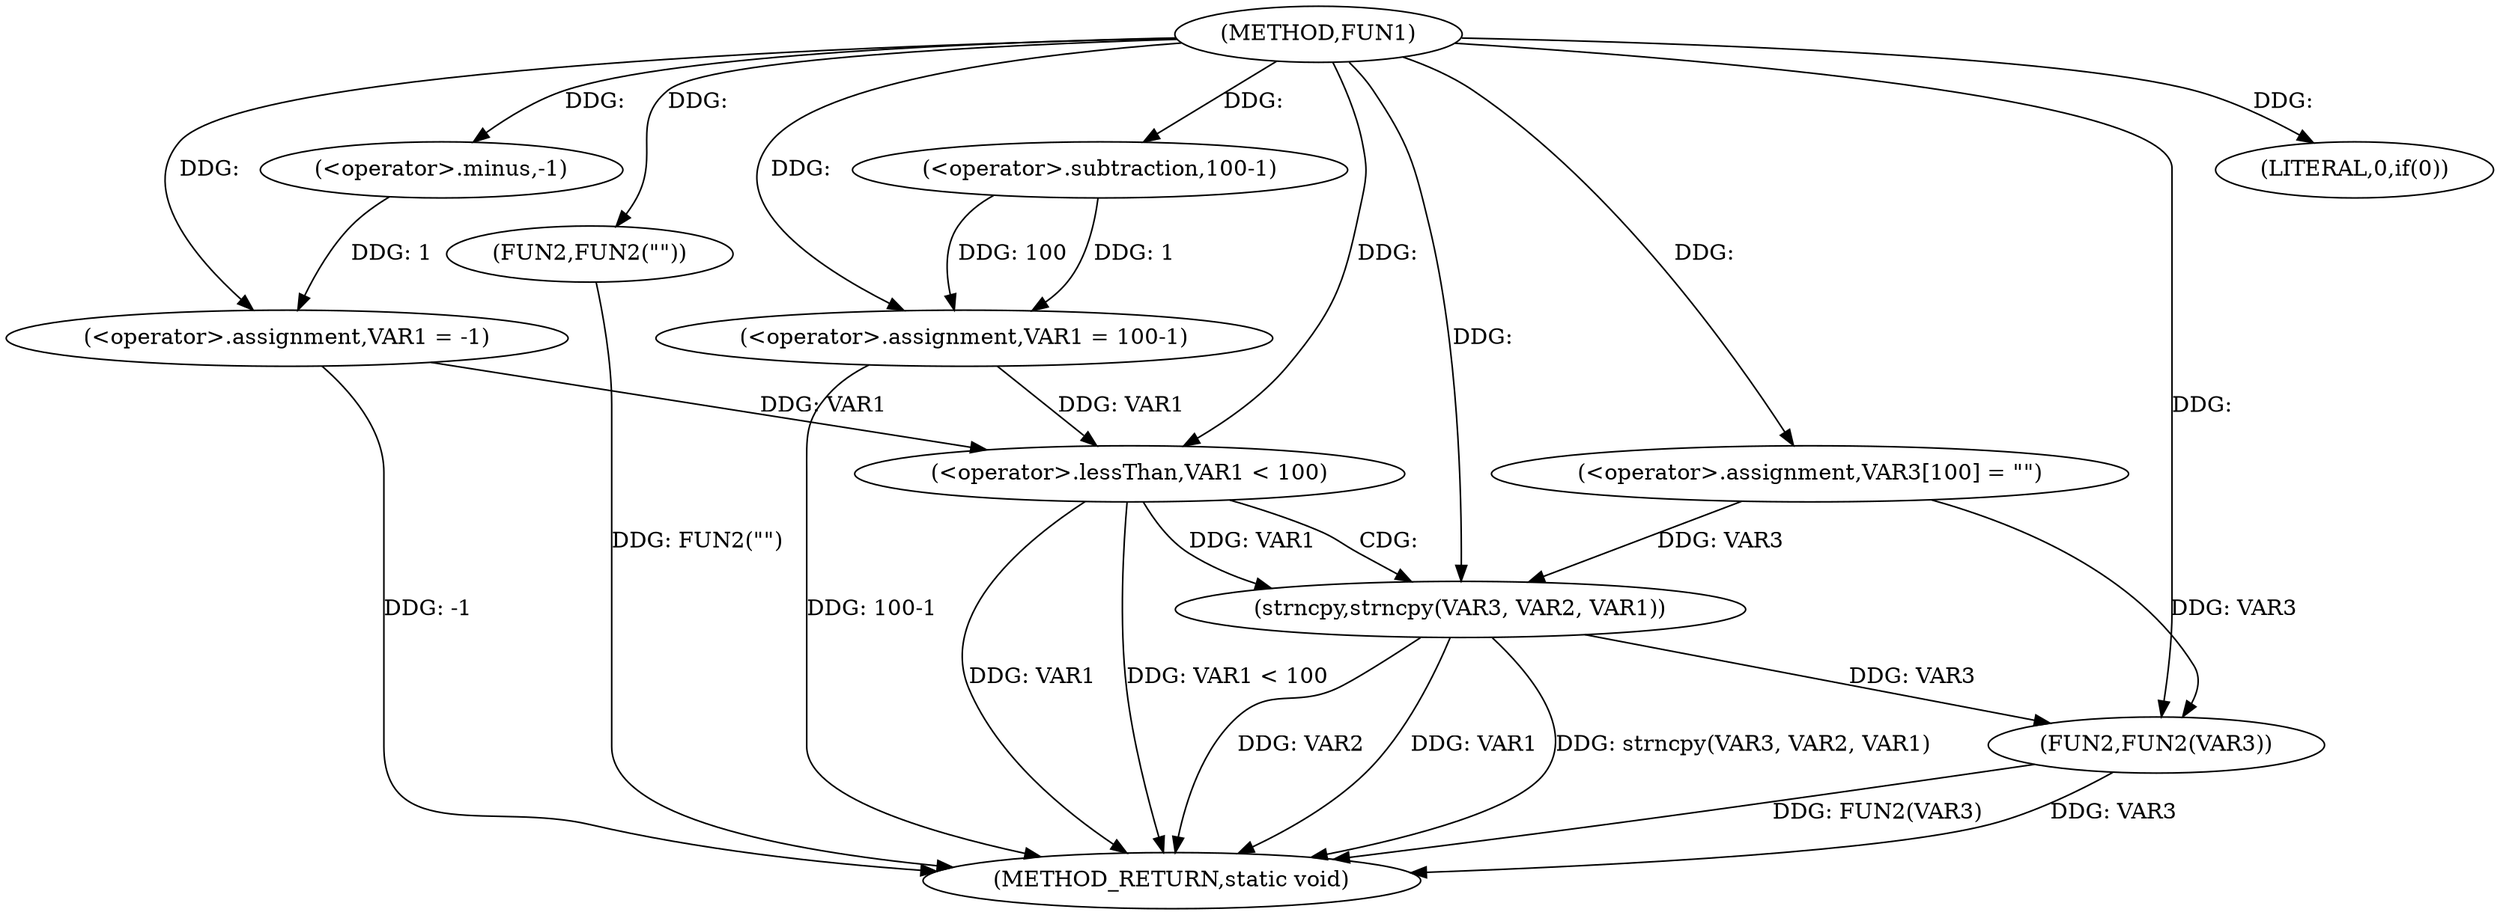 digraph FUN1 {  
"1000100" [label = "(METHOD,FUN1)" ]
"1000136" [label = "(METHOD_RETURN,static void)" ]
"1000103" [label = "(<operator>.assignment,VAR1 = -1)" ]
"1000105" [label = "(<operator>.minus,-1)" ]
"1000108" [label = "(LITERAL,0,if(0))" ]
"1000110" [label = "(FUN2,FUN2(\"\"))" ]
"1000114" [label = "(<operator>.assignment,VAR1 = 100-1)" ]
"1000116" [label = "(<operator>.subtraction,100-1)" ]
"1000122" [label = "(<operator>.assignment,VAR3[100] = \"\")" ]
"1000126" [label = "(<operator>.lessThan,VAR1 < 100)" ]
"1000130" [label = "(strncpy,strncpy(VAR3, VAR2, VAR1))" ]
"1000134" [label = "(FUN2,FUN2(VAR3))" ]
  "1000103" -> "1000136"  [ label = "DDG: -1"] 
  "1000130" -> "1000136"  [ label = "DDG: VAR2"] 
  "1000126" -> "1000136"  [ label = "DDG: VAR1"] 
  "1000130" -> "1000136"  [ label = "DDG: VAR1"] 
  "1000114" -> "1000136"  [ label = "DDG: 100-1"] 
  "1000130" -> "1000136"  [ label = "DDG: strncpy(VAR3, VAR2, VAR1)"] 
  "1000126" -> "1000136"  [ label = "DDG: VAR1 < 100"] 
  "1000134" -> "1000136"  [ label = "DDG: FUN2(VAR3)"] 
  "1000134" -> "1000136"  [ label = "DDG: VAR3"] 
  "1000110" -> "1000136"  [ label = "DDG: FUN2(\"\")"] 
  "1000105" -> "1000103"  [ label = "DDG: 1"] 
  "1000100" -> "1000103"  [ label = "DDG: "] 
  "1000100" -> "1000105"  [ label = "DDG: "] 
  "1000100" -> "1000108"  [ label = "DDG: "] 
  "1000100" -> "1000110"  [ label = "DDG: "] 
  "1000116" -> "1000114"  [ label = "DDG: 100"] 
  "1000116" -> "1000114"  [ label = "DDG: 1"] 
  "1000100" -> "1000114"  [ label = "DDG: "] 
  "1000100" -> "1000116"  [ label = "DDG: "] 
  "1000100" -> "1000122"  [ label = "DDG: "] 
  "1000103" -> "1000126"  [ label = "DDG: VAR1"] 
  "1000114" -> "1000126"  [ label = "DDG: VAR1"] 
  "1000100" -> "1000126"  [ label = "DDG: "] 
  "1000122" -> "1000130"  [ label = "DDG: VAR3"] 
  "1000100" -> "1000130"  [ label = "DDG: "] 
  "1000126" -> "1000130"  [ label = "DDG: VAR1"] 
  "1000122" -> "1000134"  [ label = "DDG: VAR3"] 
  "1000130" -> "1000134"  [ label = "DDG: VAR3"] 
  "1000100" -> "1000134"  [ label = "DDG: "] 
  "1000126" -> "1000130"  [ label = "CDG: "] 
}
